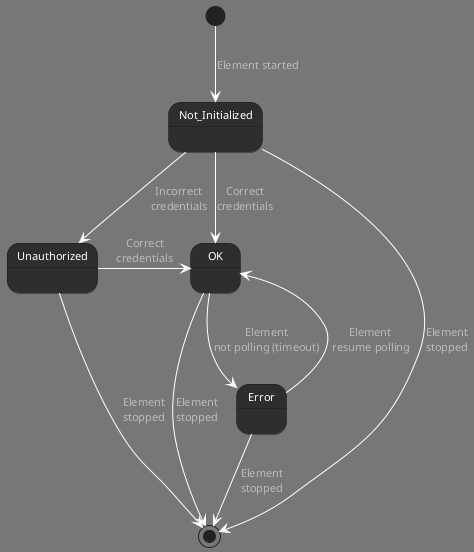 @startuml Connection State
!theme reddress-darkblue

'This diagram describes the possible states from the parameter Connection States, available in the connector'

skinparam LifeLineStrategy solid
skinparam LIfeLineBorderThickness 10

[*] --> Not_Initialized : Element started
Not_Initialized --> OK : Correct\ncredentials
Not_Initialized --> Unauthorized: Incorrect\ncredentials
Unauthorized -> OK: Correct\ncredentials
OK --> [*]: Element\nstopped
OK --> Error: Element\nnot polling (timeout)
Error --> OK: Element\n resume polling
Unauthorized --> [*] : Element\nstopped
Not_Initialized --> [*]: Element\nstopped
Error --> [*]: Element\nstopped

@enduml